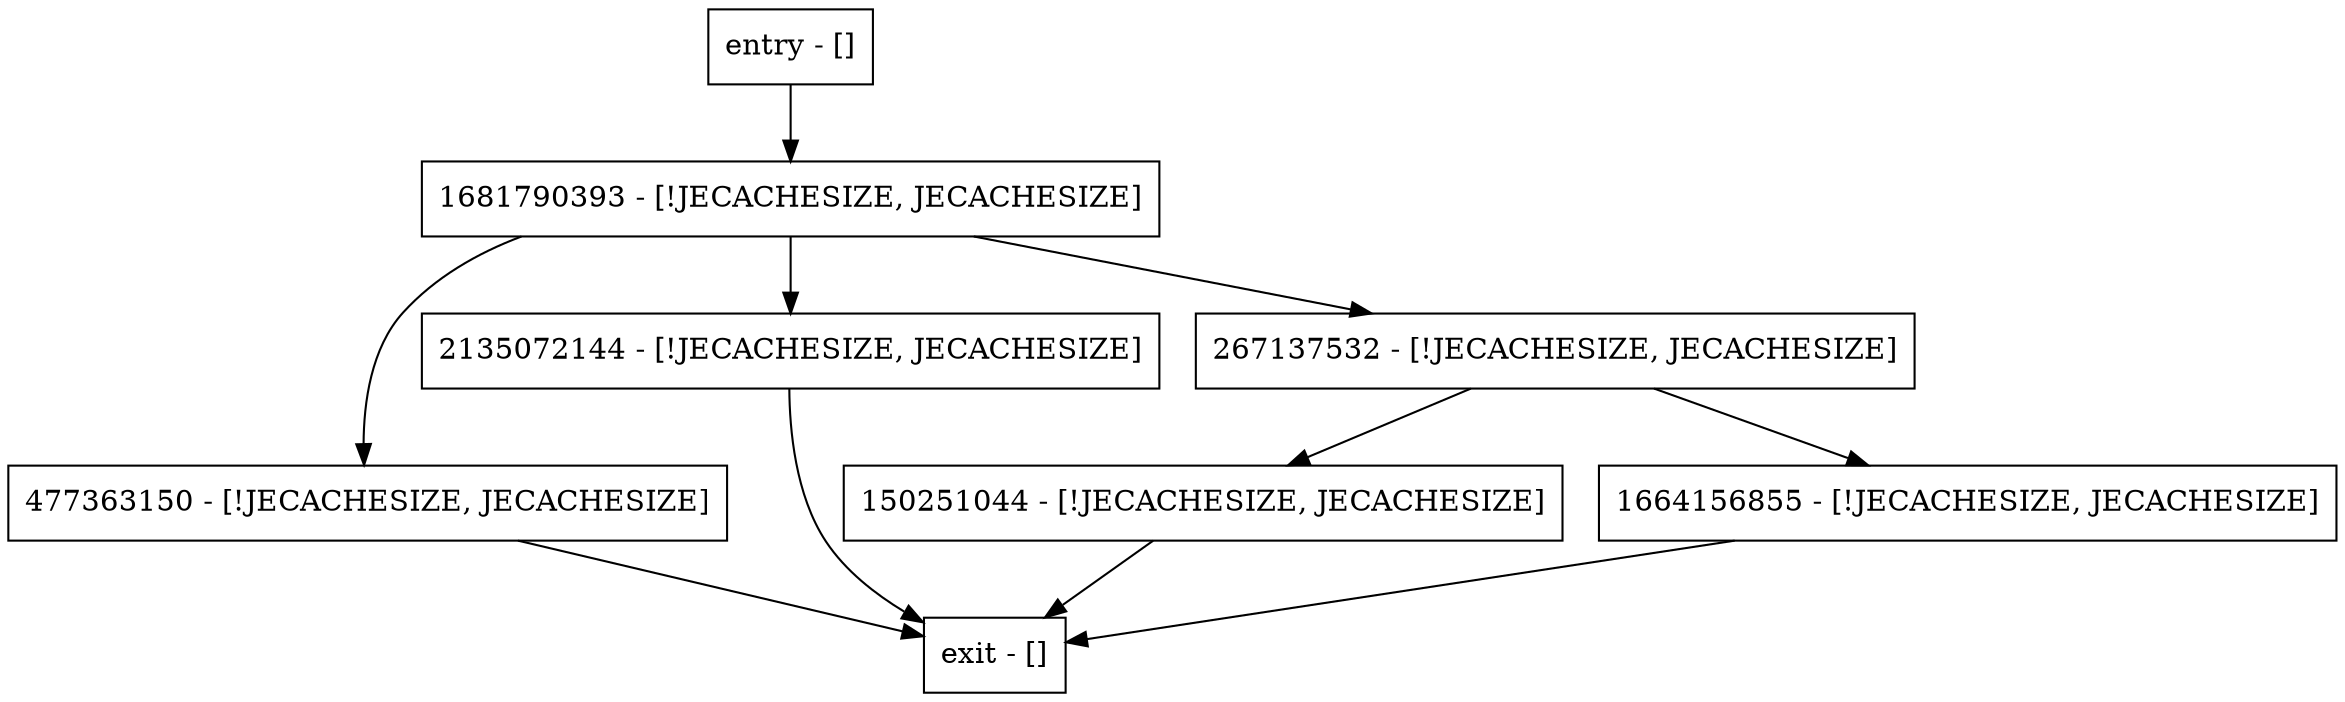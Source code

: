 digraph checkState {
node [shape=record];
entry [label="entry - []"];
exit [label="exit - []"];
477363150 [label="477363150 - [!JECACHESIZE, JECACHESIZE]"];
1681790393 [label="1681790393 - [!JECACHESIZE, JECACHESIZE]"];
150251044 [label="150251044 - [!JECACHESIZE, JECACHESIZE]"];
2135072144 [label="2135072144 - [!JECACHESIZE, JECACHESIZE]"];
1664156855 [label="1664156855 - [!JECACHESIZE, JECACHESIZE]"];
267137532 [label="267137532 - [!JECACHESIZE, JECACHESIZE]"];
entry;
exit;
entry -> 1681790393;
477363150 -> exit;
1681790393 -> 477363150;
1681790393 -> 2135072144;
1681790393 -> 267137532;
150251044 -> exit;
2135072144 -> exit;
1664156855 -> exit;
267137532 -> 150251044;
267137532 -> 1664156855;
}
